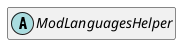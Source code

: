 @startuml
set namespaceSeparator \\
hide members
hide << alias >> circle

abstract class ModLanguagesHelper
@enduml
